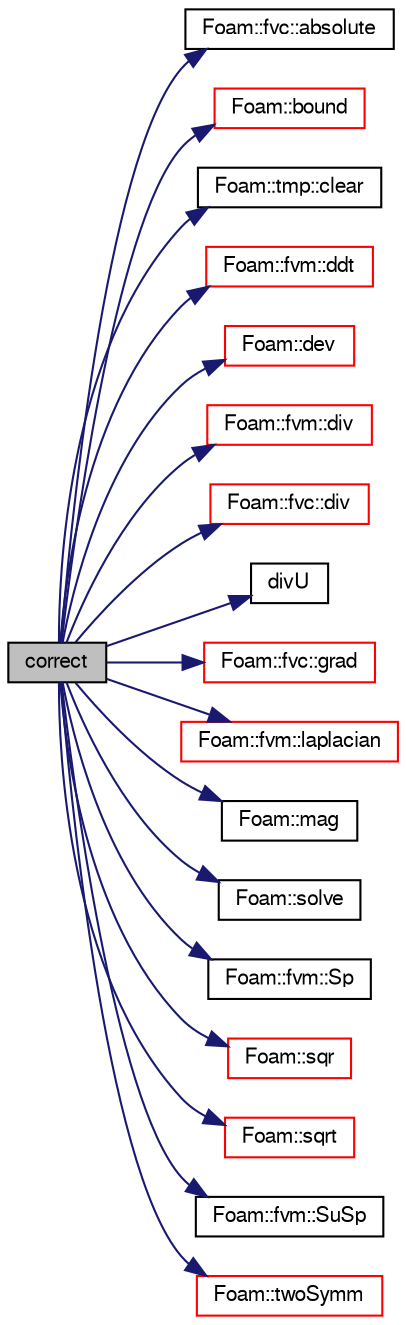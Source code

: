 digraph "correct"
{
  bgcolor="transparent";
  edge [fontname="FreeSans",fontsize="10",labelfontname="FreeSans",labelfontsize="10"];
  node [fontname="FreeSans",fontsize="10",shape=record];
  rankdir="LR";
  Node1 [label="correct",height=0.2,width=0.4,color="black", fillcolor="grey75", style="filled" fontcolor="black"];
  Node1 -> Node2 [color="midnightblue",fontsize="10",style="solid",fontname="FreeSans"];
  Node2 [label="Foam::fvc::absolute",height=0.2,width=0.4,color="black",URL="$a10271.html#a7dc6f26e73732f719c31bcb8305a5c1e",tooltip="Return the given relative flux in absolute form. "];
  Node1 -> Node3 [color="midnightblue",fontsize="10",style="solid",fontname="FreeSans"];
  Node3 [label="Foam::bound",height=0.2,width=0.4,color="red",URL="$a10237.html#a334b2a2d0ce7997d360f7a018174a077",tooltip="Bound the given scalar field if it has gone unbounded. "];
  Node1 -> Node4 [color="midnightblue",fontsize="10",style="solid",fontname="FreeSans"];
  Node4 [label="Foam::tmp::clear",height=0.2,width=0.4,color="black",URL="$a02547.html#a5b0c20bea8c40bf73b3160cb1e0da350",tooltip="If object pointer points to valid object: "];
  Node1 -> Node5 [color="midnightblue",fontsize="10",style="solid",fontname="FreeSans"];
  Node5 [label="Foam::fvm::ddt",height=0.2,width=0.4,color="red",URL="$a10272.html#a2d88eca98ab69b84af7ddb96e35f5a44"];
  Node1 -> Node6 [color="midnightblue",fontsize="10",style="solid",fontname="FreeSans"];
  Node6 [label="Foam::dev",height=0.2,width=0.4,color="red",URL="$a10237.html#a042ede1d98e91923a7cc5e14e9f86854"];
  Node1 -> Node7 [color="midnightblue",fontsize="10",style="solid",fontname="FreeSans"];
  Node7 [label="Foam::fvm::div",height=0.2,width=0.4,color="red",URL="$a10272.html#a058dd4757c11ae656c8d576632b33d25"];
  Node1 -> Node8 [color="midnightblue",fontsize="10",style="solid",fontname="FreeSans"];
  Node8 [label="Foam::fvc::div",height=0.2,width=0.4,color="red",URL="$a10271.html#a585533948ad80abfe589d920c641f251"];
  Node1 -> Node9 [color="midnightblue",fontsize="10",style="solid",fontname="FreeSans"];
  Node9 [label="divU",height=0.2,width=0.4,color="black",URL="$a03181.html#a09bc63f3dad0c233d722b7374810ad3d"];
  Node1 -> Node10 [color="midnightblue",fontsize="10",style="solid",fontname="FreeSans"];
  Node10 [label="Foam::fvc::grad",height=0.2,width=0.4,color="red",URL="$a10271.html#a7c00ec90ecc15ed3005255e42c52827a"];
  Node1 -> Node11 [color="midnightblue",fontsize="10",style="solid",fontname="FreeSans"];
  Node11 [label="Foam::fvm::laplacian",height=0.2,width=0.4,color="red",URL="$a10272.html#a05679b154654e47e9f1e2fbd2bc0bae0"];
  Node1 -> Node12 [color="midnightblue",fontsize="10",style="solid",fontname="FreeSans"];
  Node12 [label="Foam::mag",height=0.2,width=0.4,color="black",URL="$a10237.html#a929da2a3fdcf3dacbbe0487d3a330dae"];
  Node1 -> Node13 [color="midnightblue",fontsize="10",style="solid",fontname="FreeSans"];
  Node13 [label="Foam::solve",height=0.2,width=0.4,color="black",URL="$a10237.html#a745114a2fef57ff2df3946017d4dec34",tooltip="Solve returning the solution statistics given convergence tolerance. "];
  Node1 -> Node14 [color="midnightblue",fontsize="10",style="solid",fontname="FreeSans"];
  Node14 [label="Foam::fvm::Sp",height=0.2,width=0.4,color="black",URL="$a10272.html#a67e0938495ebeac7ad57361957720554"];
  Node1 -> Node15 [color="midnightblue",fontsize="10",style="solid",fontname="FreeSans"];
  Node15 [label="Foam::sqr",height=0.2,width=0.4,color="red",URL="$a10237.html#a277dc11c581d53826ab5090b08f3b17b"];
  Node1 -> Node16 [color="midnightblue",fontsize="10",style="solid",fontname="FreeSans"];
  Node16 [label="Foam::sqrt",height=0.2,width=0.4,color="red",URL="$a10237.html#a8616bd62eebf2342a80222fecb1bda71"];
  Node1 -> Node17 [color="midnightblue",fontsize="10",style="solid",fontname="FreeSans"];
  Node17 [label="Foam::fvm::SuSp",height=0.2,width=0.4,color="black",URL="$a10272.html#afbc5644dc62f3adaff3848482484e0a6"];
  Node1 -> Node18 [color="midnightblue",fontsize="10",style="solid",fontname="FreeSans"];
  Node18 [label="Foam::twoSymm",height=0.2,width=0.4,color="red",URL="$a10237.html#a446550beb700669a32e76d9b87d5e043"];
}
